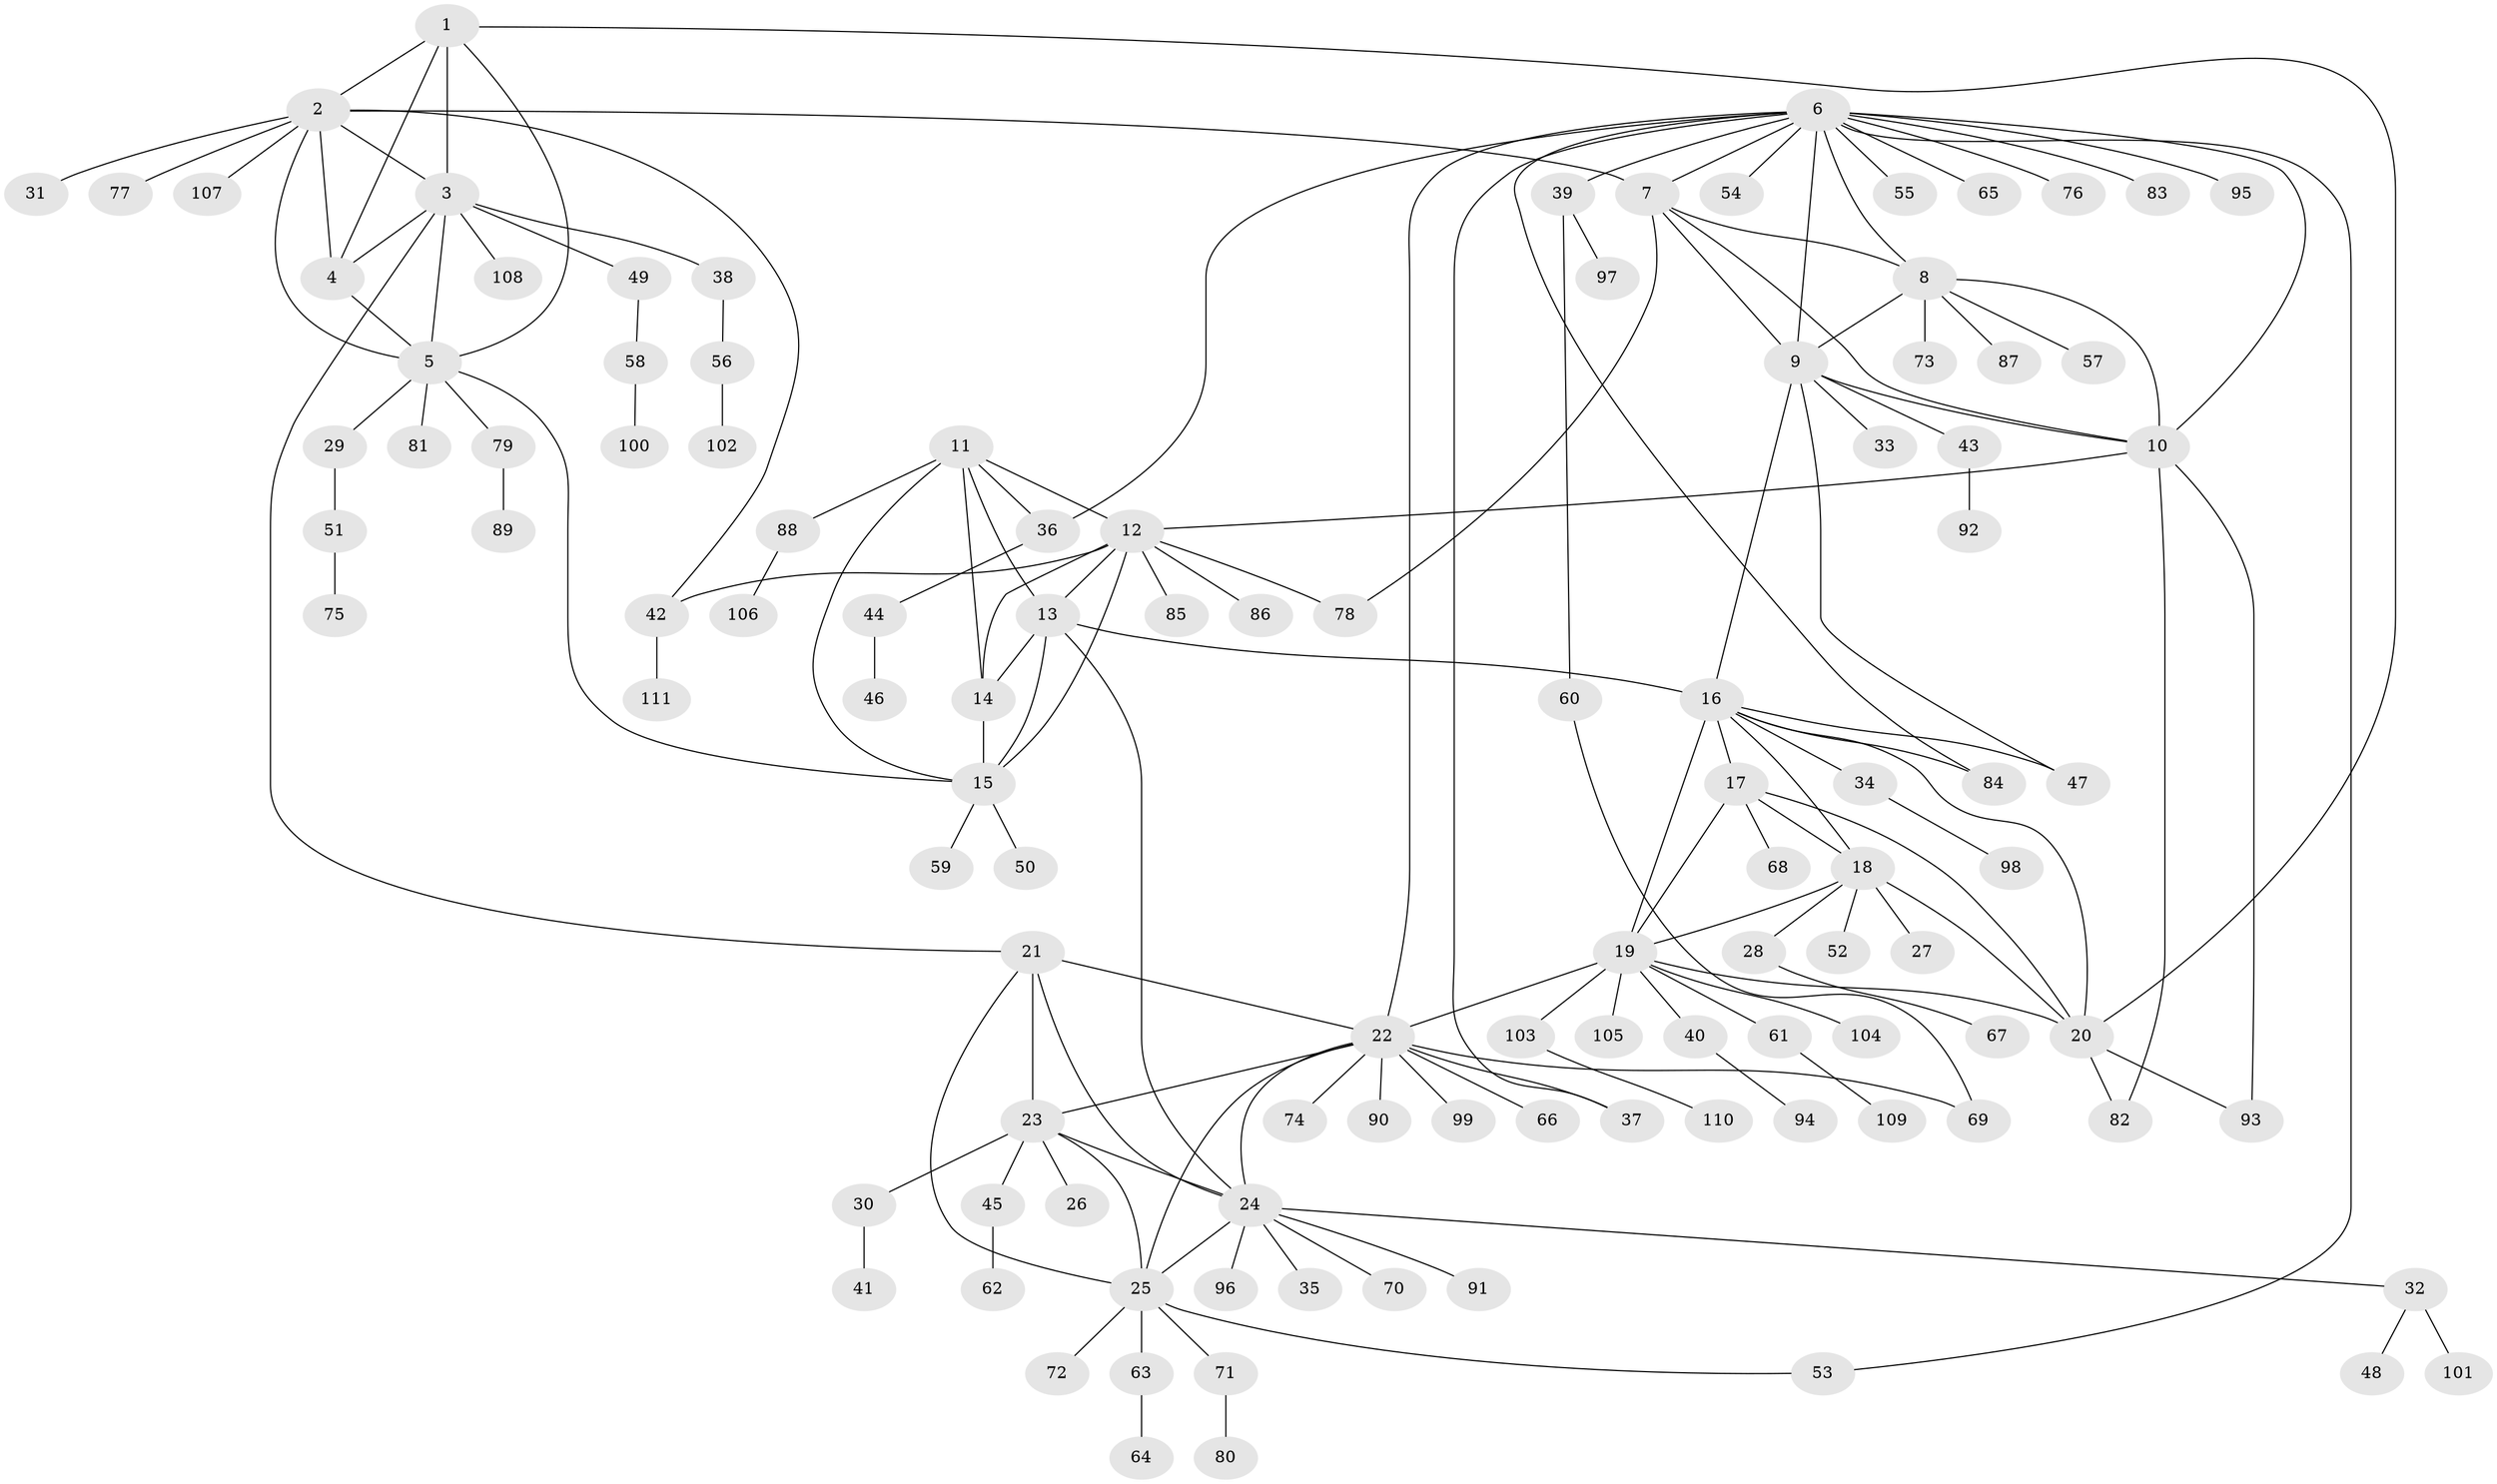 // coarse degree distribution, {9: 0.024390243902439025, 7: 0.07317073170731707, 3: 0.04878048780487805, 14: 0.012195121951219513, 8: 0.036585365853658534, 5: 0.024390243902439025, 4: 0.012195121951219513, 6: 0.024390243902439025, 12: 0.012195121951219513, 2: 0.1951219512195122, 1: 0.5365853658536586}
// Generated by graph-tools (version 1.1) at 2025/24/03/03/25 07:24:09]
// undirected, 111 vertices, 156 edges
graph export_dot {
graph [start="1"]
  node [color=gray90,style=filled];
  1;
  2;
  3;
  4;
  5;
  6;
  7;
  8;
  9;
  10;
  11;
  12;
  13;
  14;
  15;
  16;
  17;
  18;
  19;
  20;
  21;
  22;
  23;
  24;
  25;
  26;
  27;
  28;
  29;
  30;
  31;
  32;
  33;
  34;
  35;
  36;
  37;
  38;
  39;
  40;
  41;
  42;
  43;
  44;
  45;
  46;
  47;
  48;
  49;
  50;
  51;
  52;
  53;
  54;
  55;
  56;
  57;
  58;
  59;
  60;
  61;
  62;
  63;
  64;
  65;
  66;
  67;
  68;
  69;
  70;
  71;
  72;
  73;
  74;
  75;
  76;
  77;
  78;
  79;
  80;
  81;
  82;
  83;
  84;
  85;
  86;
  87;
  88;
  89;
  90;
  91;
  92;
  93;
  94;
  95;
  96;
  97;
  98;
  99;
  100;
  101;
  102;
  103;
  104;
  105;
  106;
  107;
  108;
  109;
  110;
  111;
  1 -- 2;
  1 -- 3;
  1 -- 4;
  1 -- 5;
  1 -- 20;
  2 -- 3;
  2 -- 4;
  2 -- 5;
  2 -- 7;
  2 -- 31;
  2 -- 42;
  2 -- 77;
  2 -- 107;
  3 -- 4;
  3 -- 5;
  3 -- 21;
  3 -- 38;
  3 -- 49;
  3 -- 108;
  4 -- 5;
  5 -- 15;
  5 -- 29;
  5 -- 79;
  5 -- 81;
  6 -- 7;
  6 -- 8;
  6 -- 9;
  6 -- 10;
  6 -- 22;
  6 -- 36;
  6 -- 37;
  6 -- 39;
  6 -- 53;
  6 -- 54;
  6 -- 55;
  6 -- 65;
  6 -- 76;
  6 -- 83;
  6 -- 84;
  6 -- 95;
  7 -- 8;
  7 -- 9;
  7 -- 10;
  7 -- 78;
  8 -- 9;
  8 -- 10;
  8 -- 57;
  8 -- 73;
  8 -- 87;
  9 -- 10;
  9 -- 16;
  9 -- 33;
  9 -- 43;
  9 -- 47;
  10 -- 12;
  10 -- 82;
  10 -- 93;
  11 -- 12;
  11 -- 13;
  11 -- 14;
  11 -- 15;
  11 -- 36;
  11 -- 88;
  12 -- 13;
  12 -- 14;
  12 -- 15;
  12 -- 42;
  12 -- 78;
  12 -- 85;
  12 -- 86;
  13 -- 14;
  13 -- 15;
  13 -- 16;
  13 -- 24;
  14 -- 15;
  15 -- 50;
  15 -- 59;
  16 -- 17;
  16 -- 18;
  16 -- 19;
  16 -- 20;
  16 -- 34;
  16 -- 47;
  16 -- 84;
  17 -- 18;
  17 -- 19;
  17 -- 20;
  17 -- 68;
  18 -- 19;
  18 -- 20;
  18 -- 27;
  18 -- 28;
  18 -- 52;
  19 -- 20;
  19 -- 22;
  19 -- 40;
  19 -- 61;
  19 -- 103;
  19 -- 104;
  19 -- 105;
  20 -- 82;
  20 -- 93;
  21 -- 22;
  21 -- 23;
  21 -- 24;
  21 -- 25;
  22 -- 23;
  22 -- 24;
  22 -- 25;
  22 -- 37;
  22 -- 66;
  22 -- 69;
  22 -- 74;
  22 -- 90;
  22 -- 99;
  23 -- 24;
  23 -- 25;
  23 -- 26;
  23 -- 30;
  23 -- 45;
  24 -- 25;
  24 -- 32;
  24 -- 35;
  24 -- 70;
  24 -- 91;
  24 -- 96;
  25 -- 53;
  25 -- 63;
  25 -- 71;
  25 -- 72;
  28 -- 67;
  29 -- 51;
  30 -- 41;
  32 -- 48;
  32 -- 101;
  34 -- 98;
  36 -- 44;
  38 -- 56;
  39 -- 60;
  39 -- 97;
  40 -- 94;
  42 -- 111;
  43 -- 92;
  44 -- 46;
  45 -- 62;
  49 -- 58;
  51 -- 75;
  56 -- 102;
  58 -- 100;
  60 -- 69;
  61 -- 109;
  63 -- 64;
  71 -- 80;
  79 -- 89;
  88 -- 106;
  103 -- 110;
}
